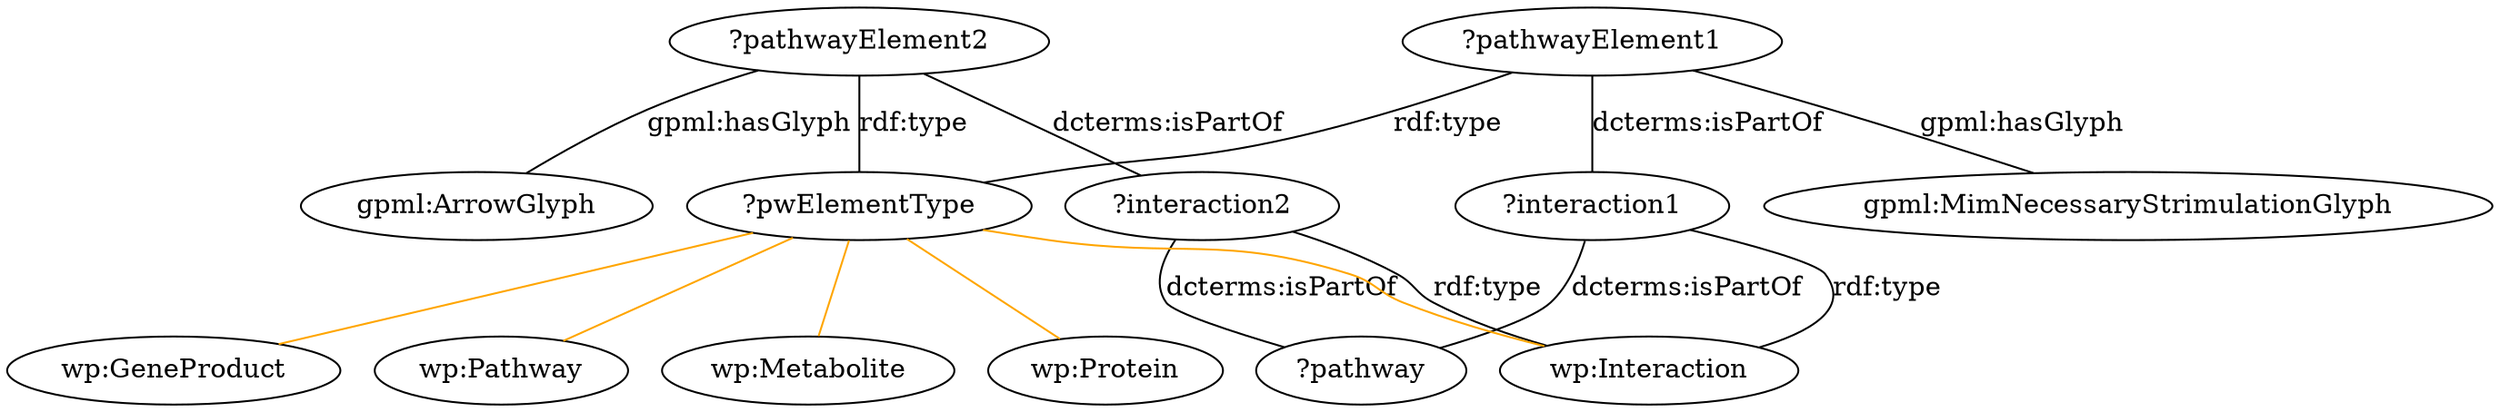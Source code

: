 graph G {
overlap=scale;

interactionUrl1 [label="?interaction1"]
interactionUrl2 [label="?interaction2"]
wpInteraction [label="wp:Interaction", URL="http://vocabularies.wikipathways.org/wp#Interaction"]
pathwayUrl [label="?pathway"]
pathwayElement1 [label="?pathwayElement1"]
pathwayElement2 [label="?pathwayElement2"]
pwElementType [label="?pwElementType"]
mimNecessaryStrimulationGlyph [label="gpml:MimNecessaryStrimulationGlyph"]
arrowGlyph [label="gpml:ArrowGlyph"]
wpGeneProduct [label="wp:GeneProduct", URL="http://vocabularies.wikipathways.org/wp#GeneProduct"]
wpMetabolite [label="wp:Metabolite", URL="http://vocabularies.wikipathways.org/wp#Metabolite"]
wpProtein [label="wp:Protein", URL="http://vocabularies.wikipathways.org/wp#Protein"]
wpInteraction [label="wp:Interaction", URL="http://vocabularies.wikipathways.org/wp#Interaction"]
wpPathway [label="wp:Pathway", URL="http://vocabularies.wikipathways.org/wp#Pathway"]

interactionUrl1 -- wpInteraction [label="rdf:type", URL="http://www.w3.org/1999/02/22-rdf-syntax-ns#type"]
interactionUrl1 -- pathwayUrl [label="dcterms:isPartOf", URL="http://purl.org/dc/terms/isPartOf"]
interactionUrl2 -- wpInteraction [label="rdf:type", URL="http://www.w3.org/1999/02/22-rdf-syntax-ns#type"]
interactionUrl2 -- pathwayUrl [label="dcterms:isPartOf", URL="http://purl.org/dc/terms/isPartOf"]
pathwayElement1 -- interactionUrl1 [label="dcterms:isPartOf", URL="http://purl.org/dc/terms/isPartOf"]
pathwayElement2 -- interactionUrl2 [label="dcterms:isPartOf", URL="http://purl.org/dc/terms/isPartOf"]
pathwayElement1 -- pwElementType [label="rdf:type", URL="http://www.w3.org/1999/02/22-rdf-syntax-ns#type"]
pathwayElement2 -- pwElementType [label="rdf:type", URL="http://www.w3.org/1999/02/22-rdf-syntax-ns#type"]
pathwayElement1 -- mimNecessaryStrimulationGlyph [label="gpml:hasGlyph", URL="http://vocabularies.wikipathways.org/gpml#hasGlyph"]
pathwayElement2 -- arrowGlyph [label="gpml:hasGlyph", URL="http://vocabularies.wikipathways.org/gpml#hasGlyph"]
pwElementType -- wpGeneProduct [color=orange]
pwElementType -- wpMetabolite [color=orange]
pwElementType -- wpProtein [color=orange]
pwElementType -- wpInteraction [color=orange]
pwElementType -- wpPathway [color=orange]

}

